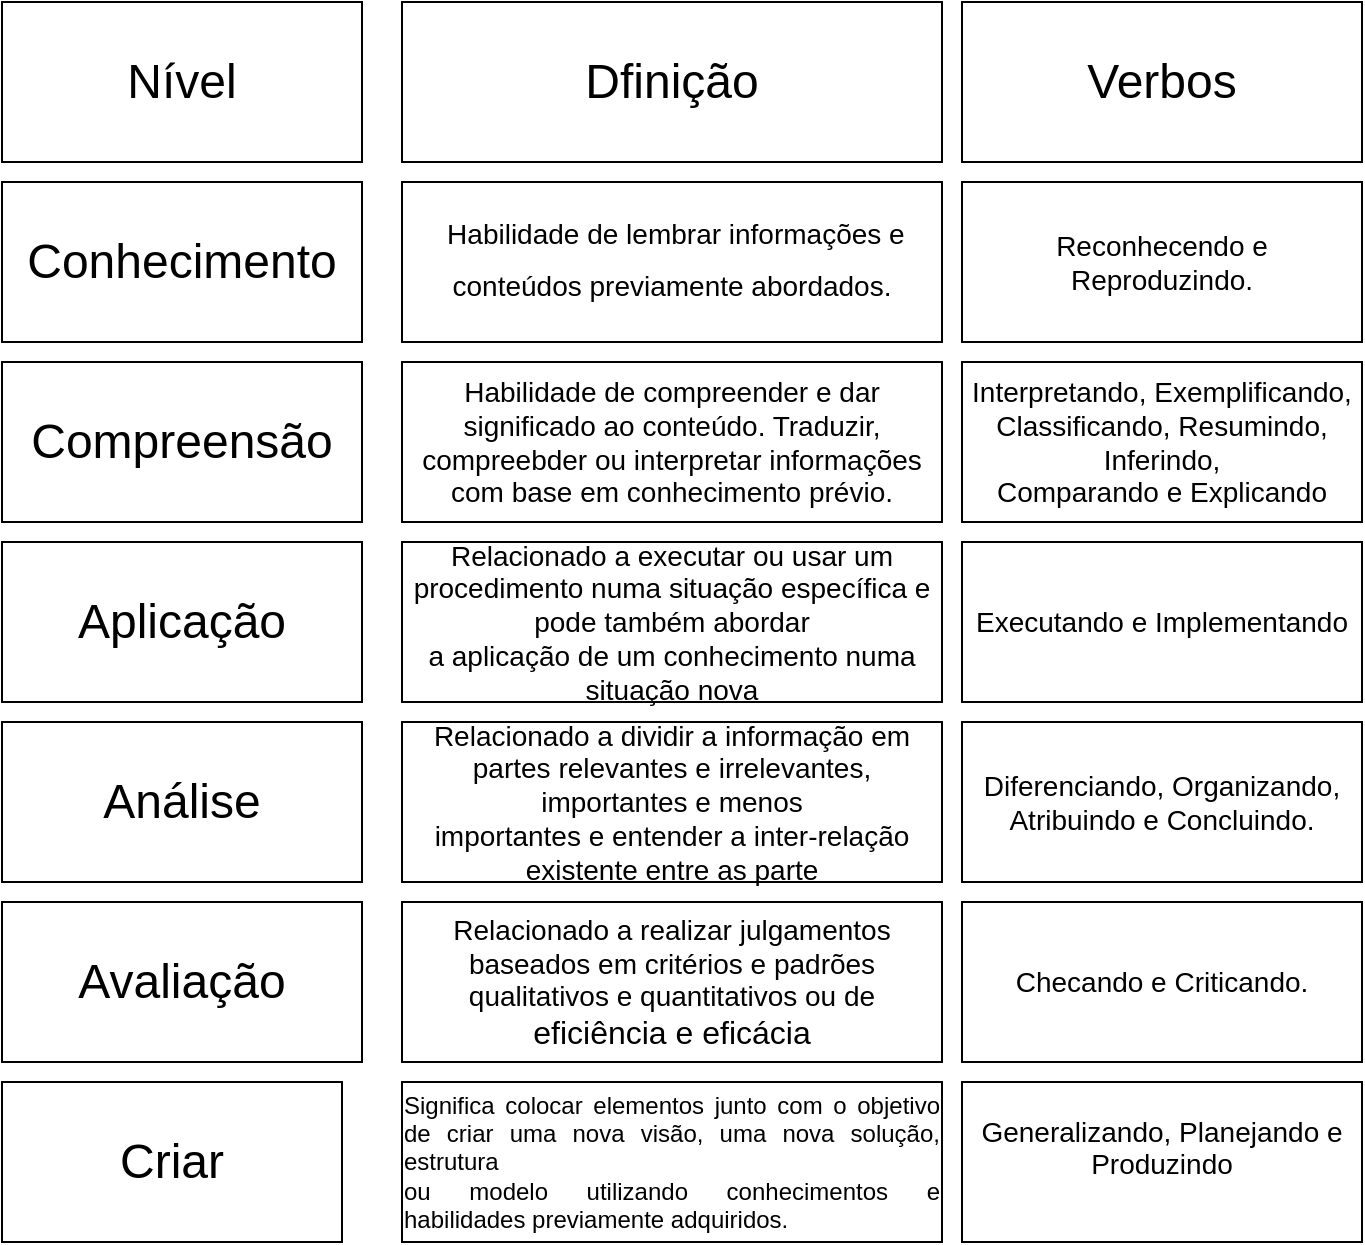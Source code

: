<mxfile version="24.9.0">
  <diagram name="Página-1" id="9eiAQFG9WIgQE3nimeLH">
    <mxGraphModel dx="1290" dy="1691" grid="1" gridSize="10" guides="1" tooltips="1" connect="1" arrows="1" fold="1" page="1" pageScale="1" pageWidth="827" pageHeight="1169" math="0" shadow="0">
      <root>
        <mxCell id="0" />
        <mxCell id="1" parent="0" />
        <mxCell id="BMnigsDUBEjkv0MNzpHX-1" value="&lt;font style=&quot;vertical-align: inherit;&quot;&gt;&lt;font style=&quot;vertical-align: inherit;&quot;&gt;&lt;font style=&quot;vertical-align: inherit;&quot;&gt;&lt;font style=&quot;vertical-align: inherit; font-size: 24px;&quot;&gt;Conhecimento&lt;/font&gt;&lt;/font&gt;&lt;/font&gt;&lt;/font&gt;" style="rounded=0;whiteSpace=wrap;html=1;" vertex="1" parent="1">
          <mxGeometry x="80" y="-440" width="180" height="80" as="geometry" />
        </mxCell>
        <mxCell id="BMnigsDUBEjkv0MNzpHX-2" value="&lt;div style=&quot;&quot;&gt;&lt;font style=&quot;font-size: 14px;&quot;&gt;&amp;nbsp;Habilidade de lembrar informações e conteúdos previamente abordados.&lt;/font&gt;&lt;span style=&quot;font-size: 24px;&quot;&gt;&lt;/span&gt;&lt;/div&gt;" style="rounded=0;whiteSpace=wrap;html=1;" vertex="1" parent="1">
          <mxGeometry x="280" y="-440" width="270" height="80" as="geometry" />
        </mxCell>
        <mxCell id="BMnigsDUBEjkv0MNzpHX-3" value="&lt;font style=&quot;font-size: 14px;&quot;&gt;Reconhecendo e Reproduzindo.&lt;/font&gt;" style="rounded=0;whiteSpace=wrap;html=1;" vertex="1" parent="1">
          <mxGeometry x="560" y="-440" width="200" height="80" as="geometry" />
        </mxCell>
        <mxCell id="BMnigsDUBEjkv0MNzpHX-4" value="&lt;font style=&quot;vertical-align: inherit;&quot;&gt;&lt;font style=&quot;vertical-align: inherit;&quot;&gt;&lt;font style=&quot;vertical-align: inherit;&quot;&gt;&lt;font style=&quot;vertical-align: inherit; font-size: 24px;&quot;&gt;Compreensão&lt;/font&gt;&lt;/font&gt;&lt;/font&gt;&lt;/font&gt;" style="rounded=0;whiteSpace=wrap;html=1;" vertex="1" parent="1">
          <mxGeometry x="80" y="-350" width="180" height="80" as="geometry" />
        </mxCell>
        <mxCell id="BMnigsDUBEjkv0MNzpHX-5" value="&lt;font style=&quot;vertical-align: inherit;&quot;&gt;&lt;font style=&quot;vertical-align: inherit;&quot;&gt;&lt;font style=&quot;vertical-align: inherit;&quot;&gt;&lt;font style=&quot;vertical-align: inherit; font-size: 24px;&quot;&gt;Aplicação&lt;/font&gt;&lt;/font&gt;&lt;/font&gt;&lt;/font&gt;" style="rounded=0;whiteSpace=wrap;html=1;" vertex="1" parent="1">
          <mxGeometry x="80" y="-260" width="180" height="80" as="geometry" />
        </mxCell>
        <mxCell id="BMnigsDUBEjkv0MNzpHX-6" value="&lt;font style=&quot;vertical-align: inherit;&quot;&gt;&lt;font style=&quot;vertical-align: inherit;&quot;&gt;&lt;font style=&quot;vertical-align: inherit;&quot;&gt;&lt;font style=&quot;vertical-align: inherit;&quot;&gt;&lt;font style=&quot;vertical-align: inherit;&quot;&gt;&lt;font style=&quot;vertical-align: inherit; font-size: 24px;&quot;&gt;Análise&lt;/font&gt;&lt;/font&gt;&lt;/font&gt;&lt;/font&gt;&lt;/font&gt;&lt;/font&gt;" style="rounded=0;whiteSpace=wrap;html=1;" vertex="1" parent="1">
          <mxGeometry x="80" y="-170" width="180" height="80" as="geometry" />
        </mxCell>
        <mxCell id="BMnigsDUBEjkv0MNzpHX-7" value="&lt;font style=&quot;vertical-align: inherit;&quot;&gt;&lt;font style=&quot;vertical-align: inherit;&quot;&gt;&lt;font style=&quot;vertical-align: inherit;&quot;&gt;&lt;font style=&quot;vertical-align: inherit; font-size: 24px;&quot;&gt;Avaliação&lt;/font&gt;&lt;/font&gt;&lt;/font&gt;&lt;/font&gt;" style="rounded=0;whiteSpace=wrap;html=1;" vertex="1" parent="1">
          <mxGeometry x="80" y="-80" width="180" height="80" as="geometry" />
        </mxCell>
        <mxCell id="BMnigsDUBEjkv0MNzpHX-8" value="&lt;font style=&quot;vertical-align: inherit;&quot;&gt;&lt;font style=&quot;vertical-align: inherit;&quot;&gt;&lt;font style=&quot;vertical-align: inherit;&quot;&gt;&lt;font style=&quot;vertical-align: inherit; font-size: 24px;&quot;&gt;Criar&lt;/font&gt;&lt;/font&gt;&lt;/font&gt;&lt;/font&gt;" style="rounded=0;whiteSpace=wrap;html=1;" vertex="1" parent="1">
          <mxGeometry x="80" y="10" width="170" height="80" as="geometry" />
        </mxCell>
        <mxCell id="BMnigsDUBEjkv0MNzpHX-10" value="&lt;font style=&quot;vertical-align: inherit;&quot;&gt;&lt;font style=&quot;vertical-align: inherit; font-size: 14px;&quot;&gt;Interpretando, Exemplificando, Classificando, Resumindo, Inferindo,&lt;br&gt;Comparando e Explicando&lt;/font&gt;&lt;/font&gt;" style="rounded=0;whiteSpace=wrap;html=1;" vertex="1" parent="1">
          <mxGeometry x="560" y="-350" width="200" height="80" as="geometry" />
        </mxCell>
        <mxCell id="BMnigsDUBEjkv0MNzpHX-11" value="&lt;font style=&quot;vertical-align: inherit;&quot;&gt;&lt;font style=&quot;vertical-align: inherit; font-size: 14px;&quot;&gt;Executando e Implementando&lt;/font&gt;&lt;/font&gt;" style="rounded=0;whiteSpace=wrap;html=1;" vertex="1" parent="1">
          <mxGeometry x="560" y="-260" width="200" height="80" as="geometry" />
        </mxCell>
        <mxCell id="BMnigsDUBEjkv0MNzpHX-12" value="&lt;font style=&quot;vertical-align: inherit;&quot;&gt;&lt;font style=&quot;vertical-align: inherit; font-size: 14px;&quot;&gt;Diferenciando, Organizando, Atribuindo e Concluindo.&lt;/font&gt;&lt;/font&gt;" style="rounded=0;whiteSpace=wrap;html=1;" vertex="1" parent="1">
          <mxGeometry x="560" y="-170" width="200" height="80" as="geometry" />
        </mxCell>
        <mxCell id="BMnigsDUBEjkv0MNzpHX-13" value="&lt;font style=&quot;vertical-align: inherit;&quot;&gt;&lt;font style=&quot;vertical-align: inherit; font-size: 14px;&quot;&gt;Checando e Criticando.&lt;/font&gt;&lt;/font&gt;" style="rounded=0;whiteSpace=wrap;html=1;" vertex="1" parent="1">
          <mxGeometry x="560" y="-80" width="200" height="80" as="geometry" />
        </mxCell>
        <mxCell id="BMnigsDUBEjkv0MNzpHX-14" value="&lt;font style=&quot;vertical-align: inherit;&quot;&gt;&lt;font style=&quot;vertical-align: inherit; font-size: 14px;&quot;&gt; Generalizando, Planejando e Produzindo&lt;/font&gt;&lt;/font&gt;&lt;div&gt;&lt;font style=&quot;vertical-align: inherit;&quot;&gt;&lt;font style=&quot;vertical-align: inherit;&quot;&gt;&lt;br&gt;&lt;/font&gt;&lt;/font&gt;&lt;/div&gt;" style="rounded=0;whiteSpace=wrap;html=1;" vertex="1" parent="1">
          <mxGeometry x="560" y="10" width="200" height="80" as="geometry" />
        </mxCell>
        <mxCell id="BMnigsDUBEjkv0MNzpHX-16" value="&lt;div style=&quot;&quot;&gt;&lt;span style=&quot;font-size: 14px; background-color: initial;&quot;&gt;Habilidade de compreender e dar significado ao conteúdo. Traduzir, compreebder ou interpretar informações com base em conhecimento prévio.&lt;/span&gt;&lt;/div&gt;" style="rounded=0;whiteSpace=wrap;html=1;align=center;" vertex="1" parent="1">
          <mxGeometry x="280" y="-350" width="270" height="80" as="geometry" />
        </mxCell>
        <mxCell id="BMnigsDUBEjkv0MNzpHX-17" value="&lt;div style=&quot;&quot;&gt;&lt;span style=&quot;font-size: 14px; background-color: initial;&quot;&gt;Relacionado a executar ou usar um procedimento numa situação específica e pode também abordar&lt;/span&gt;&lt;/div&gt;&lt;font style=&quot;font-size: 14px;&quot;&gt;&lt;div style=&quot;&quot;&gt;&lt;span style=&quot;background-color: initial;&quot;&gt;a aplicação de um conhecimento numa situação nova&lt;/span&gt;&lt;/div&gt;&lt;/font&gt;" style="rounded=0;whiteSpace=wrap;html=1;align=center;" vertex="1" parent="1">
          <mxGeometry x="280" y="-260" width="270" height="80" as="geometry" />
        </mxCell>
        <mxCell id="BMnigsDUBEjkv0MNzpHX-18" value="&lt;div style=&quot;&quot;&gt;&lt;span style=&quot;font-size: 14px; background-color: initial;&quot;&gt;Relacionado a dividir a informação em partes relevantes e irrelevantes, importantes e menos&lt;/span&gt;&lt;/div&gt;&lt;font style=&quot;font-size: 14px;&quot;&gt;&lt;div style=&quot;&quot;&gt;&lt;span style=&quot;background-color: initial;&quot;&gt;importantes e entender a inter-relação existente entre as parte&lt;/span&gt;&lt;/div&gt;&lt;/font&gt;" style="rounded=0;whiteSpace=wrap;html=1;align=center;" vertex="1" parent="1">
          <mxGeometry x="280" y="-170" width="270" height="80" as="geometry" />
        </mxCell>
        <mxCell id="BMnigsDUBEjkv0MNzpHX-19" value="&lt;div style=&quot;&quot;&gt;&lt;span style=&quot;background-color: initial;&quot;&gt;&lt;font style=&quot;font-size: 14px;&quot;&gt;Relacionado a realizar julgamentos baseados em critérios e padrões qualitativos e quantitativos ou de&lt;/font&gt;&lt;/span&gt;&lt;/div&gt;&lt;font size=&quot;3&quot; style=&quot;vertical-align: inherit;&quot;&gt;&lt;div style=&quot;&quot;&gt;&lt;span style=&quot;background-color: initial;&quot;&gt;eficiência e eficácia&lt;/span&gt;&lt;/div&gt;&lt;/font&gt;" style="rounded=0;whiteSpace=wrap;html=1;align=center;" vertex="1" parent="1">
          <mxGeometry x="280" y="-80" width="270" height="80" as="geometry" />
        </mxCell>
        <mxCell id="BMnigsDUBEjkv0MNzpHX-20" value="&lt;div style=&quot;text-align: justify;&quot;&gt;&lt;span style=&quot;background-color: initial;&quot;&gt;Significa colocar elementos junto com o objetivo de criar uma nova visão, uma nova solução, estrutura&lt;/span&gt;&lt;/div&gt;&lt;font style=&quot;vertical-align: inherit;&quot;&gt;&lt;div style=&quot;text-align: justify;&quot;&gt;&lt;span style=&quot;background-color: initial;&quot;&gt;ou modelo utilizando conhecimentos e habilidades previamente adquiridos.&lt;/span&gt;&lt;/div&gt;&lt;/font&gt;" style="rounded=0;whiteSpace=wrap;html=1;" vertex="1" parent="1">
          <mxGeometry x="280" y="10" width="270" height="80" as="geometry" />
        </mxCell>
        <mxCell id="BMnigsDUBEjkv0MNzpHX-22" value="&lt;font style=&quot;vertical-align: inherit;&quot;&gt;&lt;font style=&quot;vertical-align: inherit;&quot;&gt;&lt;font style=&quot;vertical-align: inherit;&quot;&gt;&lt;font style=&quot;vertical-align: inherit; font-size: 24px;&quot;&gt;Nível&lt;/font&gt;&lt;/font&gt;&lt;/font&gt;&lt;/font&gt;" style="rounded=0;whiteSpace=wrap;html=1;" vertex="1" parent="1">
          <mxGeometry x="80" y="-530" width="180" height="80" as="geometry" />
        </mxCell>
        <mxCell id="BMnigsDUBEjkv0MNzpHX-23" value="&lt;font style=&quot;vertical-align: inherit;&quot;&gt;&lt;font style=&quot;vertical-align: inherit; font-size: 24px;&quot;&gt;Dfinição&lt;/font&gt;&lt;/font&gt;" style="rounded=0;whiteSpace=wrap;html=1;" vertex="1" parent="1">
          <mxGeometry x="280" y="-530" width="270" height="80" as="geometry" />
        </mxCell>
        <mxCell id="BMnigsDUBEjkv0MNzpHX-24" value="&lt;font style=&quot;vertical-align: inherit;&quot;&gt;&lt;font style=&quot;vertical-align: inherit; font-size: 24px;&quot;&gt;Verbos&lt;/font&gt;&lt;/font&gt;" style="rounded=0;whiteSpace=wrap;html=1;" vertex="1" parent="1">
          <mxGeometry x="560" y="-530" width="200" height="80" as="geometry" />
        </mxCell>
      </root>
    </mxGraphModel>
  </diagram>
</mxfile>
